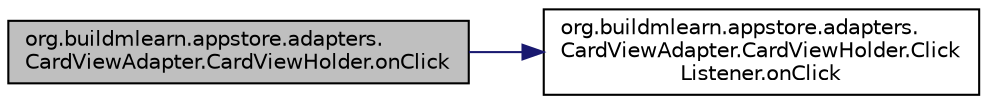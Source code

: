 digraph "org.buildmlearn.appstore.adapters.CardViewAdapter.CardViewHolder.onClick"
{
 // INTERACTIVE_SVG=YES
  bgcolor="transparent";
  edge [fontname="Helvetica",fontsize="10",labelfontname="Helvetica",labelfontsize="10"];
  node [fontname="Helvetica",fontsize="10",shape=record];
  rankdir="LR";
  Node1 [label="org.buildmlearn.appstore.adapters.\lCardViewAdapter.CardViewHolder.onClick",height=0.2,width=0.4,color="black", fillcolor="grey75", style="filled", fontcolor="black"];
  Node1 -> Node2 [color="midnightblue",fontsize="10",style="solid",fontname="Helvetica"];
  Node2 [label="org.buildmlearn.appstore.adapters.\lCardViewAdapter.CardViewHolder.Click\lListener.onClick",height=0.2,width=0.4,color="black",URL="$d1/d7a/interfaceorg_1_1buildmlearn_1_1appstore_1_1adapters_1_1_card_view_adapter_1_1_card_view_holder_1_1_click_listener.html#a0298b4f5d96da96c8ed77d5bd941f1b6",tooltip="Called when the view is clicked. "];
}
